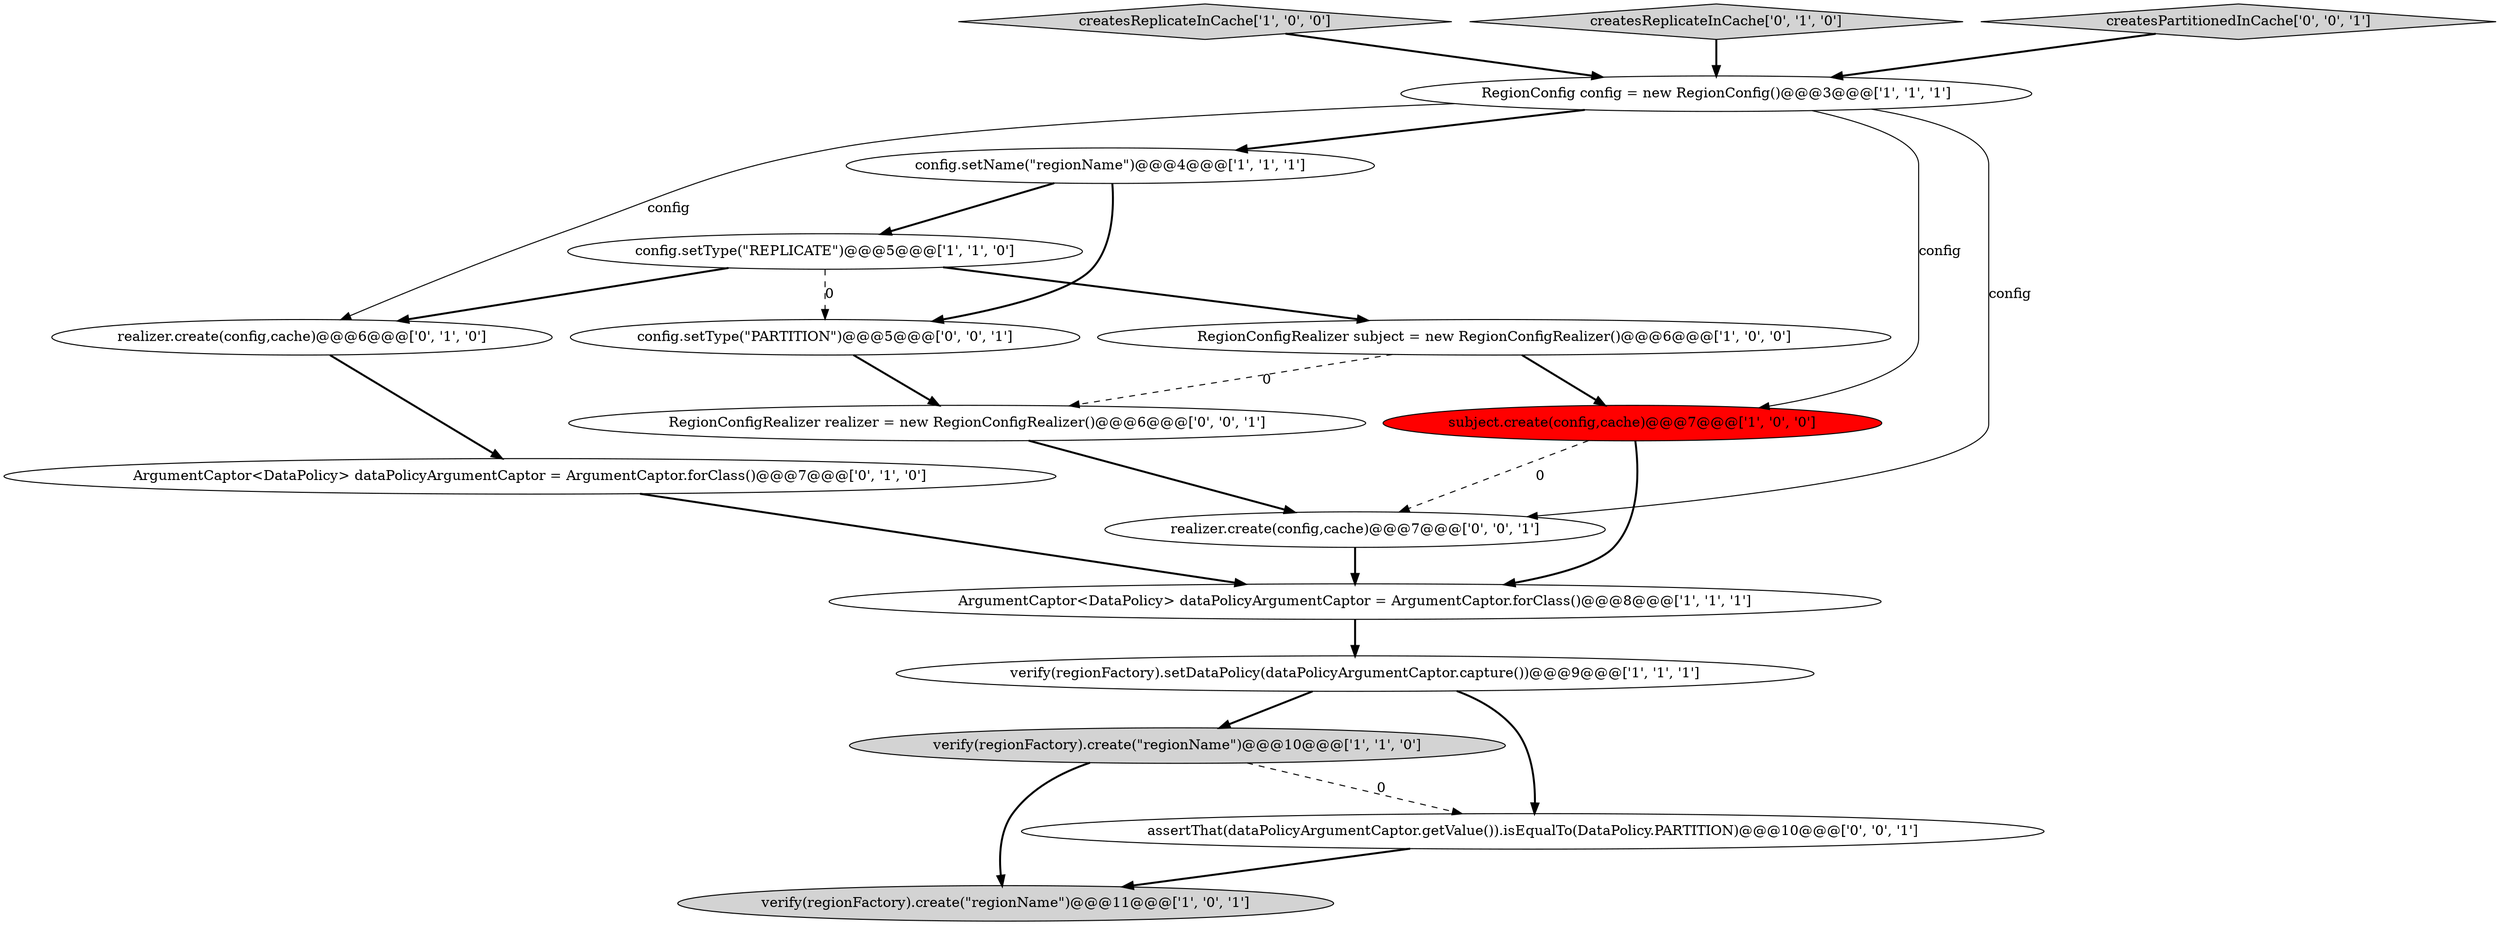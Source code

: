 digraph {
7 [style = filled, label = "ArgumentCaptor<DataPolicy> dataPolicyArgumentCaptor = ArgumentCaptor.forClass()@@@8@@@['1', '1', '1']", fillcolor = white, shape = ellipse image = "AAA0AAABBB1BBB"];
10 [style = filled, label = "ArgumentCaptor<DataPolicy> dataPolicyArgumentCaptor = ArgumentCaptor.forClass()@@@7@@@['0', '1', '0']", fillcolor = white, shape = ellipse image = "AAA0AAABBB2BBB"];
17 [style = filled, label = "config.setType(\"PARTITION\")@@@5@@@['0', '0', '1']", fillcolor = white, shape = ellipse image = "AAA0AAABBB3BBB"];
3 [style = filled, label = "RegionConfigRealizer subject = new RegionConfigRealizer()@@@6@@@['1', '0', '0']", fillcolor = white, shape = ellipse image = "AAA0AAABBB1BBB"];
0 [style = filled, label = "createsReplicateInCache['1', '0', '0']", fillcolor = lightgray, shape = diamond image = "AAA0AAABBB1BBB"];
8 [style = filled, label = "verify(regionFactory).create(\"regionName\")@@@10@@@['1', '1', '0']", fillcolor = lightgray, shape = ellipse image = "AAA0AAABBB1BBB"];
14 [style = filled, label = "assertThat(dataPolicyArgumentCaptor.getValue()).isEqualTo(DataPolicy.PARTITION)@@@10@@@['0', '0', '1']", fillcolor = white, shape = ellipse image = "AAA0AAABBB3BBB"];
9 [style = filled, label = "verify(regionFactory).setDataPolicy(dataPolicyArgumentCaptor.capture())@@@9@@@['1', '1', '1']", fillcolor = white, shape = ellipse image = "AAA0AAABBB1BBB"];
11 [style = filled, label = "createsReplicateInCache['0', '1', '0']", fillcolor = lightgray, shape = diamond image = "AAA0AAABBB2BBB"];
16 [style = filled, label = "realizer.create(config,cache)@@@7@@@['0', '0', '1']", fillcolor = white, shape = ellipse image = "AAA0AAABBB3BBB"];
15 [style = filled, label = "createsPartitionedInCache['0', '0', '1']", fillcolor = lightgray, shape = diamond image = "AAA0AAABBB3BBB"];
13 [style = filled, label = "RegionConfigRealizer realizer = new RegionConfigRealizer()@@@6@@@['0', '0', '1']", fillcolor = white, shape = ellipse image = "AAA0AAABBB3BBB"];
5 [style = filled, label = "RegionConfig config = new RegionConfig()@@@3@@@['1', '1', '1']", fillcolor = white, shape = ellipse image = "AAA0AAABBB1BBB"];
6 [style = filled, label = "subject.create(config,cache)@@@7@@@['1', '0', '0']", fillcolor = red, shape = ellipse image = "AAA1AAABBB1BBB"];
2 [style = filled, label = "config.setName(\"regionName\")@@@4@@@['1', '1', '1']", fillcolor = white, shape = ellipse image = "AAA0AAABBB1BBB"];
4 [style = filled, label = "config.setType(\"REPLICATE\")@@@5@@@['1', '1', '0']", fillcolor = white, shape = ellipse image = "AAA0AAABBB1BBB"];
12 [style = filled, label = "realizer.create(config,cache)@@@6@@@['0', '1', '0']", fillcolor = white, shape = ellipse image = "AAA0AAABBB2BBB"];
1 [style = filled, label = "verify(regionFactory).create(\"regionName\")@@@11@@@['1', '0', '1']", fillcolor = lightgray, shape = ellipse image = "AAA0AAABBB1BBB"];
2->17 [style = bold, label=""];
4->3 [style = bold, label=""];
4->17 [style = dashed, label="0"];
16->7 [style = bold, label=""];
3->6 [style = bold, label=""];
5->6 [style = solid, label="config"];
8->14 [style = dashed, label="0"];
9->8 [style = bold, label=""];
3->13 [style = dashed, label="0"];
2->4 [style = bold, label=""];
10->7 [style = bold, label=""];
13->16 [style = bold, label=""];
15->5 [style = bold, label=""];
14->1 [style = bold, label=""];
7->9 [style = bold, label=""];
8->1 [style = bold, label=""];
11->5 [style = bold, label=""];
5->2 [style = bold, label=""];
12->10 [style = bold, label=""];
6->16 [style = dashed, label="0"];
5->16 [style = solid, label="config"];
9->14 [style = bold, label=""];
4->12 [style = bold, label=""];
17->13 [style = bold, label=""];
6->7 [style = bold, label=""];
0->5 [style = bold, label=""];
5->12 [style = solid, label="config"];
}
